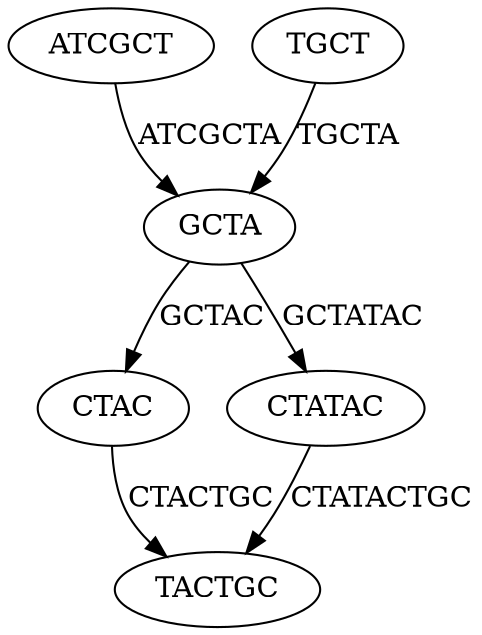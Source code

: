 digraph {
GCTA -> CTAC [label="GCTAC"];
GCTA -> CTATAC [label="GCTATAC"];
CTAC -> TACTGC [label="CTACTGC"];
CTATAC -> TACTGC [label="CTATACTGC"];
ATCGCT -> GCTA [label="ATCGCTA"];
TGCT -> GCTA [label="TGCTA"];
}